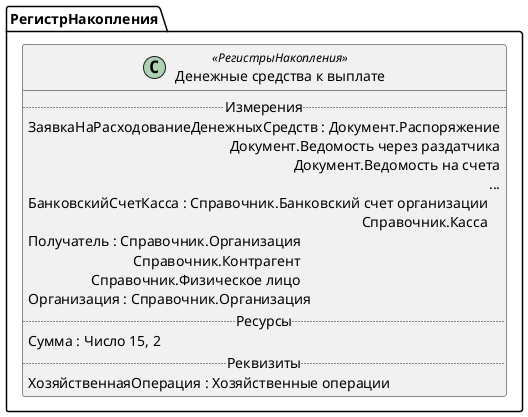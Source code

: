﻿@startuml ДенежныеСредстваКВыплате
'!include templates.wsd
'..\include templates.wsd
class РегистрНакопления.ДенежныеСредстваКВыплате as "Денежные средства к выплате" <<РегистрыНакопления>>
{
..Измерения..
ЗаявкаНаРасходованиеДенежныхСредств : Документ.Распоряжение\rДокумент.Ведомость через раздатчика\rДокумент.Ведомость на счета\r...
БанковскийСчетКасса : Справочник.Банковский счет организации\rСправочник.Касса
Получатель : Справочник.Организация\rСправочник.Контрагент\rСправочник.Физическое лицо
Организация : Справочник.Организация
..Ресурсы..
Сумма : Число 15, 2
..Реквизиты..
ХозяйственнаяОперация : Хозяйственные операции
}
@enduml
